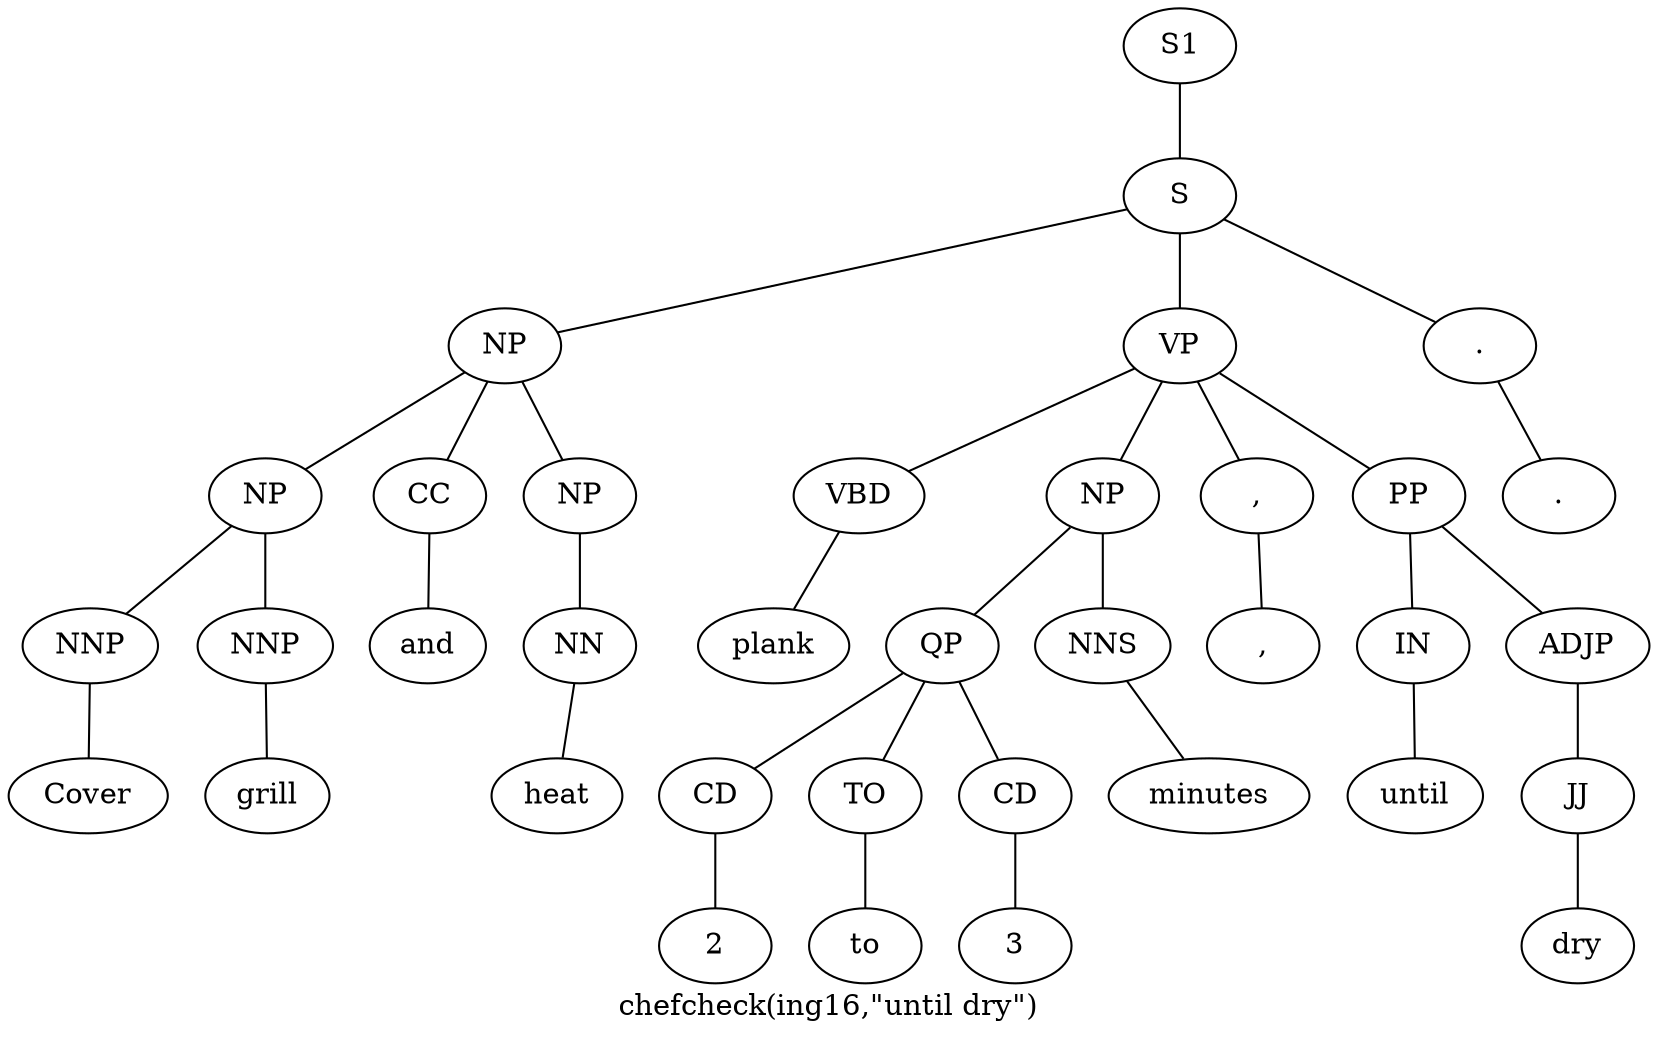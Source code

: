 graph SyntaxGraph {
	label = "chefcheck(ing16,\"until dry\")";
	Node0 [label="S1"];
	Node1 [label="S"];
	Node2 [label="NP"];
	Node3 [label="NP"];
	Node4 [label="NNP"];
	Node5 [label="Cover"];
	Node6 [label="NNP"];
	Node7 [label="grill"];
	Node8 [label="CC"];
	Node9 [label="and"];
	Node10 [label="NP"];
	Node11 [label="NN"];
	Node12 [label="heat"];
	Node13 [label="VP"];
	Node14 [label="VBD"];
	Node15 [label="plank"];
	Node16 [label="NP"];
	Node17 [label="QP"];
	Node18 [label="CD"];
	Node19 [label="2"];
	Node20 [label="TO"];
	Node21 [label="to"];
	Node22 [label="CD"];
	Node23 [label="3"];
	Node24 [label="NNS"];
	Node25 [label="minutes"];
	Node26 [label=","];
	Node27 [label=","];
	Node28 [label="PP"];
	Node29 [label="IN"];
	Node30 [label="until"];
	Node31 [label="ADJP"];
	Node32 [label="JJ"];
	Node33 [label="dry"];
	Node34 [label="."];
	Node35 [label="."];

	Node0 -- Node1;
	Node1 -- Node2;
	Node1 -- Node13;
	Node1 -- Node34;
	Node2 -- Node3;
	Node2 -- Node8;
	Node2 -- Node10;
	Node3 -- Node4;
	Node3 -- Node6;
	Node4 -- Node5;
	Node6 -- Node7;
	Node8 -- Node9;
	Node10 -- Node11;
	Node11 -- Node12;
	Node13 -- Node14;
	Node13 -- Node16;
	Node13 -- Node26;
	Node13 -- Node28;
	Node14 -- Node15;
	Node16 -- Node17;
	Node16 -- Node24;
	Node17 -- Node18;
	Node17 -- Node20;
	Node17 -- Node22;
	Node18 -- Node19;
	Node20 -- Node21;
	Node22 -- Node23;
	Node24 -- Node25;
	Node26 -- Node27;
	Node28 -- Node29;
	Node28 -- Node31;
	Node29 -- Node30;
	Node31 -- Node32;
	Node32 -- Node33;
	Node34 -- Node35;
}